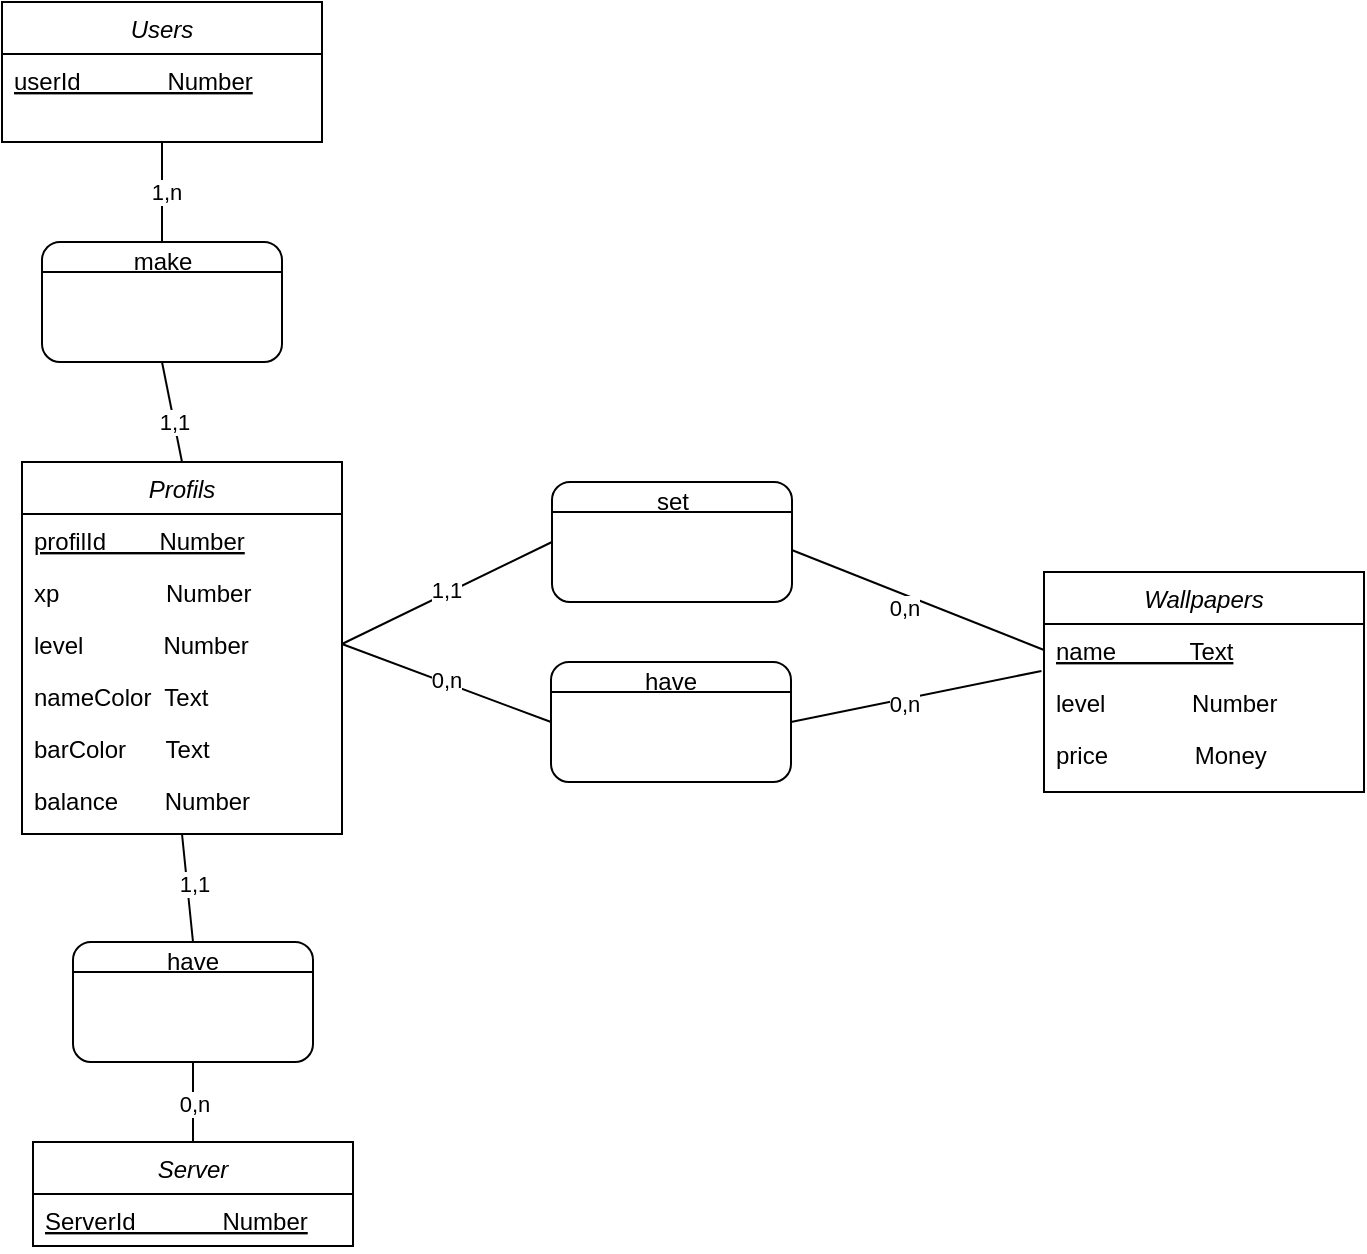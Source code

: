 <mxfile version="20.3.0" type="device"><diagram id="C5RBs43oDa-KdzZeNtuy" name="Page-1"><mxGraphModel dx="728" dy="558" grid="1" gridSize="10" guides="1" tooltips="1" connect="1" arrows="1" fold="1" page="1" pageScale="1" pageWidth="827" pageHeight="1169" math="0" shadow="0"><root><mxCell id="WIyWlLk6GJQsqaUBKTNV-0"/><mxCell id="WIyWlLk6GJQsqaUBKTNV-1" parent="WIyWlLk6GJQsqaUBKTNV-0"/><mxCell id="zkfFHV4jXpPFQw0GAbJ--0" value="Users" style="swimlane;fontStyle=2;align=center;verticalAlign=top;childLayout=stackLayout;horizontal=1;startSize=26;horizontalStack=0;resizeParent=1;resizeLast=0;collapsible=1;marginBottom=0;rounded=0;shadow=0;strokeWidth=1;" parent="WIyWlLk6GJQsqaUBKTNV-1" vertex="1"><mxGeometry x="110" y="50" width="160" height="70" as="geometry"><mxRectangle x="230" y="140" width="160" height="26" as="alternateBounds"/></mxGeometry></mxCell><mxCell id="zkfFHV4jXpPFQw0GAbJ--1" value="userId             Number" style="text;align=left;verticalAlign=top;spacingLeft=4;spacingRight=4;overflow=hidden;rotatable=0;points=[[0,0.5],[1,0.5]];portConstraint=eastwest;fontStyle=4" parent="zkfFHV4jXpPFQw0GAbJ--0" vertex="1"><mxGeometry y="26" width="160" height="26" as="geometry"/></mxCell><mxCell id="9hAZpohzh3YOAtMs39eA-10" value="Wallpapers" style="swimlane;fontStyle=2;align=center;verticalAlign=top;childLayout=stackLayout;horizontal=1;startSize=26;horizontalStack=0;resizeParent=1;resizeLast=0;collapsible=1;marginBottom=0;rounded=0;shadow=0;strokeWidth=1;" parent="WIyWlLk6GJQsqaUBKTNV-1" vertex="1"><mxGeometry x="631" y="335" width="160" height="110" as="geometry"><mxRectangle x="230" y="140" width="160" height="26" as="alternateBounds"/></mxGeometry></mxCell><mxCell id="9hAZpohzh3YOAtMs39eA-11" value="name           Text" style="text;align=left;verticalAlign=top;spacingLeft=4;spacingRight=4;overflow=hidden;rotatable=0;points=[[0,0.5],[1,0.5]];portConstraint=eastwest;fontStyle=4" parent="9hAZpohzh3YOAtMs39eA-10" vertex="1"><mxGeometry y="26" width="160" height="26" as="geometry"/></mxCell><mxCell id="9hAZpohzh3YOAtMs39eA-12" value="level             Number" style="text;align=left;verticalAlign=top;spacingLeft=4;spacingRight=4;overflow=hidden;rotatable=0;points=[[0,0.5],[1,0.5]];portConstraint=eastwest;rounded=0;shadow=0;html=0;" parent="9hAZpohzh3YOAtMs39eA-10" vertex="1"><mxGeometry y="52" width="160" height="26" as="geometry"/></mxCell><mxCell id="9hAZpohzh3YOAtMs39eA-13" value="price             Money" style="text;align=left;verticalAlign=top;spacingLeft=4;spacingRight=4;overflow=hidden;rotatable=0;points=[[0,0.5],[1,0.5]];portConstraint=eastwest;rounded=0;shadow=0;html=0;" parent="9hAZpohzh3YOAtMs39eA-10" vertex="1"><mxGeometry y="78" width="160" height="26" as="geometry"/></mxCell><mxCell id="9hAZpohzh3YOAtMs39eA-19" value="" style="rounded=1;whiteSpace=wrap;html=1;" parent="WIyWlLk6GJQsqaUBKTNV-1" vertex="1"><mxGeometry x="385" y="290" width="120" height="60" as="geometry"/></mxCell><mxCell id="9hAZpohzh3YOAtMs39eA-20" value="" style="endArrow=none;html=1;rounded=0;entryX=1;entryY=0.25;entryDx=0;entryDy=0;exitX=0;exitY=0.25;exitDx=0;exitDy=0;" parent="WIyWlLk6GJQsqaUBKTNV-1" source="9hAZpohzh3YOAtMs39eA-19" target="9hAZpohzh3YOAtMs39eA-19" edge="1"><mxGeometry width="50" height="50" relative="1" as="geometry"><mxPoint x="391" y="290" as="sourcePoint"/><mxPoint x="441" y="240" as="targetPoint"/></mxGeometry></mxCell><mxCell id="9hAZpohzh3YOAtMs39eA-23" value="set" style="text;html=1;strokeColor=none;fillColor=none;align=center;verticalAlign=middle;whiteSpace=wrap;rounded=0;" parent="WIyWlLk6GJQsqaUBKTNV-1" vertex="1"><mxGeometry x="380.5" y="290" width="129" height="20" as="geometry"/></mxCell><mxCell id="9hAZpohzh3YOAtMs39eA-25" value="" style="endArrow=none;html=1;rounded=0;entryX=0;entryY=0.5;entryDx=0;entryDy=0;exitX=0.999;exitY=0.567;exitDx=0;exitDy=0;exitPerimeter=0;" parent="WIyWlLk6GJQsqaUBKTNV-1" source="9hAZpohzh3YOAtMs39eA-19" target="9hAZpohzh3YOAtMs39eA-11" edge="1"><mxGeometry width="50" height="50" relative="1" as="geometry"><mxPoint x="531" y="370" as="sourcePoint"/><mxPoint x="581" y="320" as="targetPoint"/></mxGeometry></mxCell><mxCell id="9hAZpohzh3YOAtMs39eA-27" value="0,n" style="edgeLabel;html=1;align=center;verticalAlign=middle;resizable=0;points=[];" parent="9hAZpohzh3YOAtMs39eA-25" vertex="1" connectable="0"><mxGeometry x="-0.706" y="1" relative="1" as="geometry"><mxPoint x="37" y="22" as="offset"/></mxGeometry></mxCell><mxCell id="9hAZpohzh3YOAtMs39eA-26" value="" style="endArrow=none;html=1;rounded=0;entryX=0;entryY=0.5;entryDx=0;entryDy=0;exitX=1;exitY=0.5;exitDx=0;exitDy=0;" parent="WIyWlLk6GJQsqaUBKTNV-1" source="9hAZpohzh3YOAtMs39eA-2" target="9hAZpohzh3YOAtMs39eA-19" edge="1"><mxGeometry width="50" height="50" relative="1" as="geometry"><mxPoint x="330" y="190" as="sourcePoint"/><mxPoint x="390" y="60" as="targetPoint"/></mxGeometry></mxCell><mxCell id="9hAZpohzh3YOAtMs39eA-28" value="1,1" style="edgeLabel;html=1;align=center;verticalAlign=middle;resizable=0;points=[];" parent="9hAZpohzh3YOAtMs39eA-26" vertex="1" connectable="0"><mxGeometry x="0.013" y="2" relative="1" as="geometry"><mxPoint as="offset"/></mxGeometry></mxCell><mxCell id="9hAZpohzh3YOAtMs39eA-29" value="Server" style="swimlane;fontStyle=2;align=center;verticalAlign=top;childLayout=stackLayout;horizontal=1;startSize=26;horizontalStack=0;resizeParent=1;resizeLast=0;collapsible=1;marginBottom=0;rounded=0;shadow=0;strokeWidth=1;" parent="WIyWlLk6GJQsqaUBKTNV-1" vertex="1"><mxGeometry x="125.5" y="620" width="160" height="52" as="geometry"><mxRectangle x="230" y="140" width="160" height="26" as="alternateBounds"/></mxGeometry></mxCell><mxCell id="9hAZpohzh3YOAtMs39eA-30" value="ServerId             Number" style="text;align=left;verticalAlign=top;spacingLeft=4;spacingRight=4;overflow=hidden;rotatable=0;points=[[0,0.5],[1,0.5]];portConstraint=eastwest;fontStyle=4" parent="9hAZpohzh3YOAtMs39eA-29" vertex="1"><mxGeometry y="26" width="160" height="26" as="geometry"/></mxCell><mxCell id="9hAZpohzh3YOAtMs39eA-46" value="" style="rounded=1;whiteSpace=wrap;html=1;" parent="WIyWlLk6GJQsqaUBKTNV-1" vertex="1"><mxGeometry x="384.5" y="380" width="120" height="60" as="geometry"/></mxCell><mxCell id="9hAZpohzh3YOAtMs39eA-47" value="" style="endArrow=none;html=1;rounded=0;entryX=1;entryY=0.25;entryDx=0;entryDy=0;exitX=0;exitY=0.25;exitDx=0;exitDy=0;" parent="WIyWlLk6GJQsqaUBKTNV-1" source="9hAZpohzh3YOAtMs39eA-46" target="9hAZpohzh3YOAtMs39eA-46" edge="1"><mxGeometry width="50" height="50" relative="1" as="geometry"><mxPoint x="390.5" y="380" as="sourcePoint"/><mxPoint x="440.5" y="330" as="targetPoint"/></mxGeometry></mxCell><mxCell id="9hAZpohzh3YOAtMs39eA-48" value="have" style="text;html=1;strokeColor=none;fillColor=none;align=center;verticalAlign=middle;whiteSpace=wrap;rounded=0;" parent="WIyWlLk6GJQsqaUBKTNV-1" vertex="1"><mxGeometry x="380" y="380" width="129" height="20" as="geometry"/></mxCell><mxCell id="9hAZpohzh3YOAtMs39eA-49" value="" style="endArrow=none;html=1;rounded=0;entryX=-0.008;entryY=-0.097;entryDx=0;entryDy=0;exitX=1;exitY=0.5;exitDx=0;exitDy=0;entryPerimeter=0;" parent="WIyWlLk6GJQsqaUBKTNV-1" source="9hAZpohzh3YOAtMs39eA-46" target="9hAZpohzh3YOAtMs39eA-12" edge="1"><mxGeometry width="50" height="50" relative="1" as="geometry"><mxPoint x="371" y="520" as="sourcePoint"/><mxPoint x="421" y="470" as="targetPoint"/></mxGeometry></mxCell><mxCell id="9hAZpohzh3YOAtMs39eA-52" value="0,n" style="edgeLabel;html=1;align=center;verticalAlign=middle;resizable=0;points=[];" parent="9hAZpohzh3YOAtMs39eA-49" vertex="1" connectable="0"><mxGeometry x="-0.406" y="-1" relative="1" as="geometry"><mxPoint x="19" y="-3" as="offset"/></mxGeometry></mxCell><mxCell id="9hAZpohzh3YOAtMs39eA-50" value="" style="endArrow=none;html=1;rounded=0;entryX=0;entryY=0.5;entryDx=0;entryDy=0;exitX=1;exitY=0.5;exitDx=0;exitDy=0;" parent="WIyWlLk6GJQsqaUBKTNV-1" source="9hAZpohzh3YOAtMs39eA-2" target="9hAZpohzh3YOAtMs39eA-46" edge="1"><mxGeometry width="50" height="50" relative="1" as="geometry"><mxPoint x="320" y="237" as="sourcePoint"/><mxPoint x="380" y="110" as="targetPoint"/></mxGeometry></mxCell><mxCell id="9hAZpohzh3YOAtMs39eA-51" value="0,n" style="edgeLabel;html=1;align=center;verticalAlign=middle;resizable=0;points=[];" parent="9hAZpohzh3YOAtMs39eA-50" vertex="1" connectable="0"><mxGeometry x="-0.025" y="1" relative="1" as="geometry"><mxPoint as="offset"/></mxGeometry></mxCell><mxCell id="9hAZpohzh3YOAtMs39eA-60" value="Profils" style="swimlane;fontStyle=2;align=center;verticalAlign=top;childLayout=stackLayout;horizontal=1;startSize=26;horizontalStack=0;resizeParent=1;resizeLast=0;collapsible=1;marginBottom=0;rounded=0;shadow=0;strokeWidth=1;" parent="WIyWlLk6GJQsqaUBKTNV-1" vertex="1"><mxGeometry x="120" y="280" width="160" height="186" as="geometry"><mxRectangle x="230" y="140" width="160" height="26" as="alternateBounds"/></mxGeometry></mxCell><mxCell id="zeNZbqyGzJ_seeDbU2Qu-2" value="profilId        Number" style="text;align=left;verticalAlign=top;spacingLeft=4;spacingRight=4;overflow=hidden;rotatable=0;points=[[0,0.5],[1,0.5]];portConstraint=eastwest;rounded=0;shadow=0;html=0;fontStyle=4" vertex="1" parent="9hAZpohzh3YOAtMs39eA-60"><mxGeometry y="26" width="160" height="26" as="geometry"/></mxCell><mxCell id="9hAZpohzh3YOAtMs39eA-1" value="xp                Number" style="text;align=left;verticalAlign=top;spacingLeft=4;spacingRight=4;overflow=hidden;rotatable=0;points=[[0,0.5],[1,0.5]];portConstraint=eastwest;rounded=0;shadow=0;html=0;" parent="9hAZpohzh3YOAtMs39eA-60" vertex="1"><mxGeometry y="52" width="160" height="26" as="geometry"/></mxCell><mxCell id="9hAZpohzh3YOAtMs39eA-2" value="level            Number" style="text;align=left;verticalAlign=top;spacingLeft=4;spacingRight=4;overflow=hidden;rotatable=0;points=[[0,0.5],[1,0.5]];portConstraint=eastwest;rounded=0;shadow=0;html=0;" parent="9hAZpohzh3YOAtMs39eA-60" vertex="1"><mxGeometry y="78" width="160" height="26" as="geometry"/></mxCell><mxCell id="9hAZpohzh3YOAtMs39eA-5" value="nameColor  Text" style="text;align=left;verticalAlign=top;spacingLeft=4;spacingRight=4;overflow=hidden;rotatable=0;points=[[0,0.5],[1,0.5]];portConstraint=eastwest;rounded=0;shadow=0;html=0;" parent="9hAZpohzh3YOAtMs39eA-60" vertex="1"><mxGeometry y="104" width="160" height="26" as="geometry"/></mxCell><mxCell id="9hAZpohzh3YOAtMs39eA-4" value="barColor      Text" style="text;align=left;verticalAlign=top;spacingLeft=4;spacingRight=4;overflow=hidden;rotatable=0;points=[[0,0.5],[1,0.5]];portConstraint=eastwest;rounded=0;shadow=0;html=0;" parent="9hAZpohzh3YOAtMs39eA-60" vertex="1"><mxGeometry y="130" width="160" height="26" as="geometry"/></mxCell><mxCell id="9hAZpohzh3YOAtMs39eA-6" value="balance       Number" style="text;align=left;verticalAlign=top;spacingLeft=4;spacingRight=4;overflow=hidden;rotatable=0;points=[[0,0.5],[1,0.5]];portConstraint=eastwest;rounded=0;shadow=0;html=0;" parent="9hAZpohzh3YOAtMs39eA-60" vertex="1"><mxGeometry y="156" width="160" height="26" as="geometry"/></mxCell><mxCell id="9hAZpohzh3YOAtMs39eA-63" value="" style="rounded=1;whiteSpace=wrap;html=1;" parent="WIyWlLk6GJQsqaUBKTNV-1" vertex="1"><mxGeometry x="145.5" y="520" width="120" height="60" as="geometry"/></mxCell><mxCell id="9hAZpohzh3YOAtMs39eA-64" value="" style="endArrow=none;html=1;rounded=0;entryX=1;entryY=0.25;entryDx=0;entryDy=0;exitX=0;exitY=0.25;exitDx=0;exitDy=0;" parent="WIyWlLk6GJQsqaUBKTNV-1" source="9hAZpohzh3YOAtMs39eA-63" target="9hAZpohzh3YOAtMs39eA-63" edge="1"><mxGeometry width="50" height="50" relative="1" as="geometry"><mxPoint x="151.5" y="520" as="sourcePoint"/><mxPoint x="201.5" y="470" as="targetPoint"/></mxGeometry></mxCell><mxCell id="9hAZpohzh3YOAtMs39eA-65" value="have" style="text;html=1;strokeColor=none;fillColor=none;align=center;verticalAlign=middle;whiteSpace=wrap;rounded=0;" parent="WIyWlLk6GJQsqaUBKTNV-1" vertex="1"><mxGeometry x="141" y="520" width="129" height="20" as="geometry"/></mxCell><mxCell id="9hAZpohzh3YOAtMs39eA-66" value="" style="rounded=1;whiteSpace=wrap;html=1;" parent="WIyWlLk6GJQsqaUBKTNV-1" vertex="1"><mxGeometry x="130" y="170" width="120" height="60" as="geometry"/></mxCell><mxCell id="9hAZpohzh3YOAtMs39eA-67" value="" style="endArrow=none;html=1;rounded=0;entryX=1;entryY=0.25;entryDx=0;entryDy=0;exitX=0;exitY=0.25;exitDx=0;exitDy=0;" parent="WIyWlLk6GJQsqaUBKTNV-1" source="9hAZpohzh3YOAtMs39eA-66" target="9hAZpohzh3YOAtMs39eA-66" edge="1"><mxGeometry width="50" height="50" relative="1" as="geometry"><mxPoint x="136" y="170" as="sourcePoint"/><mxPoint x="186" y="120" as="targetPoint"/></mxGeometry></mxCell><mxCell id="9hAZpohzh3YOAtMs39eA-68" value="make" style="text;html=1;strokeColor=none;fillColor=none;align=center;verticalAlign=middle;whiteSpace=wrap;rounded=0;" parent="WIyWlLk6GJQsqaUBKTNV-1" vertex="1"><mxGeometry x="125.5" y="170" width="129" height="20" as="geometry"/></mxCell><mxCell id="9hAZpohzh3YOAtMs39eA-69" value="" style="endArrow=none;html=1;rounded=0;entryX=0.5;entryY=1;entryDx=0;entryDy=0;exitX=0.5;exitY=0;exitDx=0;exitDy=0;" parent="WIyWlLk6GJQsqaUBKTNV-1" source="9hAZpohzh3YOAtMs39eA-68" target="zkfFHV4jXpPFQw0GAbJ--0" edge="1"><mxGeometry width="50" height="50" relative="1" as="geometry"><mxPoint x="280" y="180" as="sourcePoint"/><mxPoint x="330" y="130" as="targetPoint"/></mxGeometry></mxCell><mxCell id="9hAZpohzh3YOAtMs39eA-76" value="1,n" style="edgeLabel;html=1;align=center;verticalAlign=middle;resizable=0;points=[];" parent="9hAZpohzh3YOAtMs39eA-69" vertex="1" connectable="0"><mxGeometry x="0.02" y="-2" relative="1" as="geometry"><mxPoint as="offset"/></mxGeometry></mxCell><mxCell id="9hAZpohzh3YOAtMs39eA-70" value="" style="endArrow=none;html=1;rounded=0;entryX=0.5;entryY=1;entryDx=0;entryDy=0;exitX=0.5;exitY=0;exitDx=0;exitDy=0;" parent="WIyWlLk6GJQsqaUBKTNV-1" source="9hAZpohzh3YOAtMs39eA-60" target="9hAZpohzh3YOAtMs39eA-66" edge="1"><mxGeometry width="50" height="50" relative="1" as="geometry"><mxPoint x="420" y="400" as="sourcePoint"/><mxPoint x="470" y="350" as="targetPoint"/></mxGeometry></mxCell><mxCell id="9hAZpohzh3YOAtMs39eA-77" value="1,1" style="edgeLabel;html=1;align=center;verticalAlign=middle;resizable=0;points=[];" parent="9hAZpohzh3YOAtMs39eA-70" vertex="1" connectable="0"><mxGeometry x="-0.177" relative="1" as="geometry"><mxPoint as="offset"/></mxGeometry></mxCell><mxCell id="9hAZpohzh3YOAtMs39eA-71" value="" style="endArrow=none;html=1;rounded=0;entryX=0.5;entryY=0;entryDx=0;entryDy=0;exitX=0.5;exitY=1;exitDx=0;exitDy=0;" parent="WIyWlLk6GJQsqaUBKTNV-1" source="9hAZpohzh3YOAtMs39eA-60" target="9hAZpohzh3YOAtMs39eA-65" edge="1"><mxGeometry width="50" height="50" relative="1" as="geometry"><mxPoint x="210" y="470" as="sourcePoint"/><mxPoint x="470" y="350" as="targetPoint"/></mxGeometry></mxCell><mxCell id="9hAZpohzh3YOAtMs39eA-73" value="1,1" style="edgeLabel;html=1;align=center;verticalAlign=middle;resizable=0;points=[];" parent="9hAZpohzh3YOAtMs39eA-71" vertex="1" connectable="0"><mxGeometry x="-0.287" y="-1" relative="1" as="geometry"><mxPoint x="5" y="5" as="offset"/></mxGeometry></mxCell><mxCell id="9hAZpohzh3YOAtMs39eA-72" value="" style="endArrow=none;html=1;rounded=0;exitX=0.5;exitY=1;exitDx=0;exitDy=0;entryX=0.5;entryY=0;entryDx=0;entryDy=0;" parent="WIyWlLk6GJQsqaUBKTNV-1" source="9hAZpohzh3YOAtMs39eA-63" target="9hAZpohzh3YOAtMs39eA-29" edge="1"><mxGeometry width="50" height="50" relative="1" as="geometry"><mxPoint x="420" y="400" as="sourcePoint"/><mxPoint x="470" y="350" as="targetPoint"/></mxGeometry></mxCell><mxCell id="9hAZpohzh3YOAtMs39eA-74" value="0,n" style="edgeLabel;html=1;align=center;verticalAlign=middle;resizable=0;points=[];" parent="9hAZpohzh3YOAtMs39eA-72" vertex="1" connectable="0"><mxGeometry x="0.017" relative="1" as="geometry"><mxPoint as="offset"/></mxGeometry></mxCell></root></mxGraphModel></diagram></mxfile>